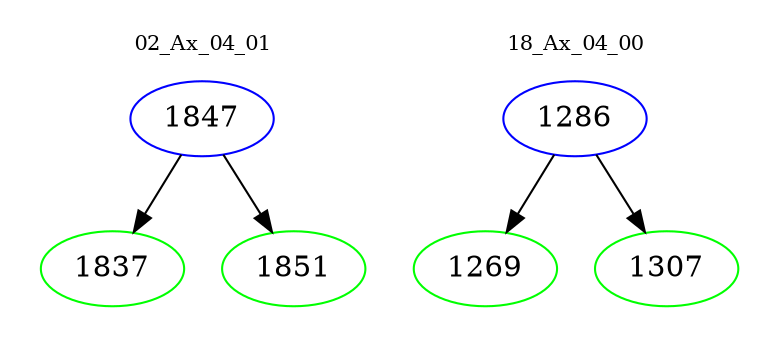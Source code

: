 digraph{
subgraph cluster_0 {
color = white
label = "02_Ax_04_01";
fontsize=10;
T0_1847 [label="1847", color="blue"]
T0_1847 -> T0_1837 [color="black"]
T0_1837 [label="1837", color="green"]
T0_1847 -> T0_1851 [color="black"]
T0_1851 [label="1851", color="green"]
}
subgraph cluster_1 {
color = white
label = "18_Ax_04_00";
fontsize=10;
T1_1286 [label="1286", color="blue"]
T1_1286 -> T1_1269 [color="black"]
T1_1269 [label="1269", color="green"]
T1_1286 -> T1_1307 [color="black"]
T1_1307 [label="1307", color="green"]
}
}
